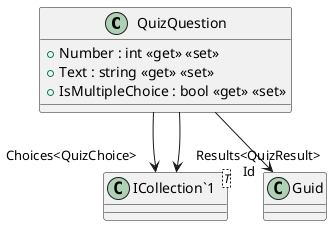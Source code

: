 @startuml
class QuizQuestion {
    + Number : int <<get>> <<set>>
    + Text : string <<get>> <<set>>
    + IsMultipleChoice : bool <<get>> <<set>>
}
class "ICollection`1"<T> {
}
QuizQuestion --> "Id" Guid
QuizQuestion --> "Choices<QuizChoice>" "ICollection`1"
QuizQuestion --> "Results<QuizResult>" "ICollection`1"
@enduml
